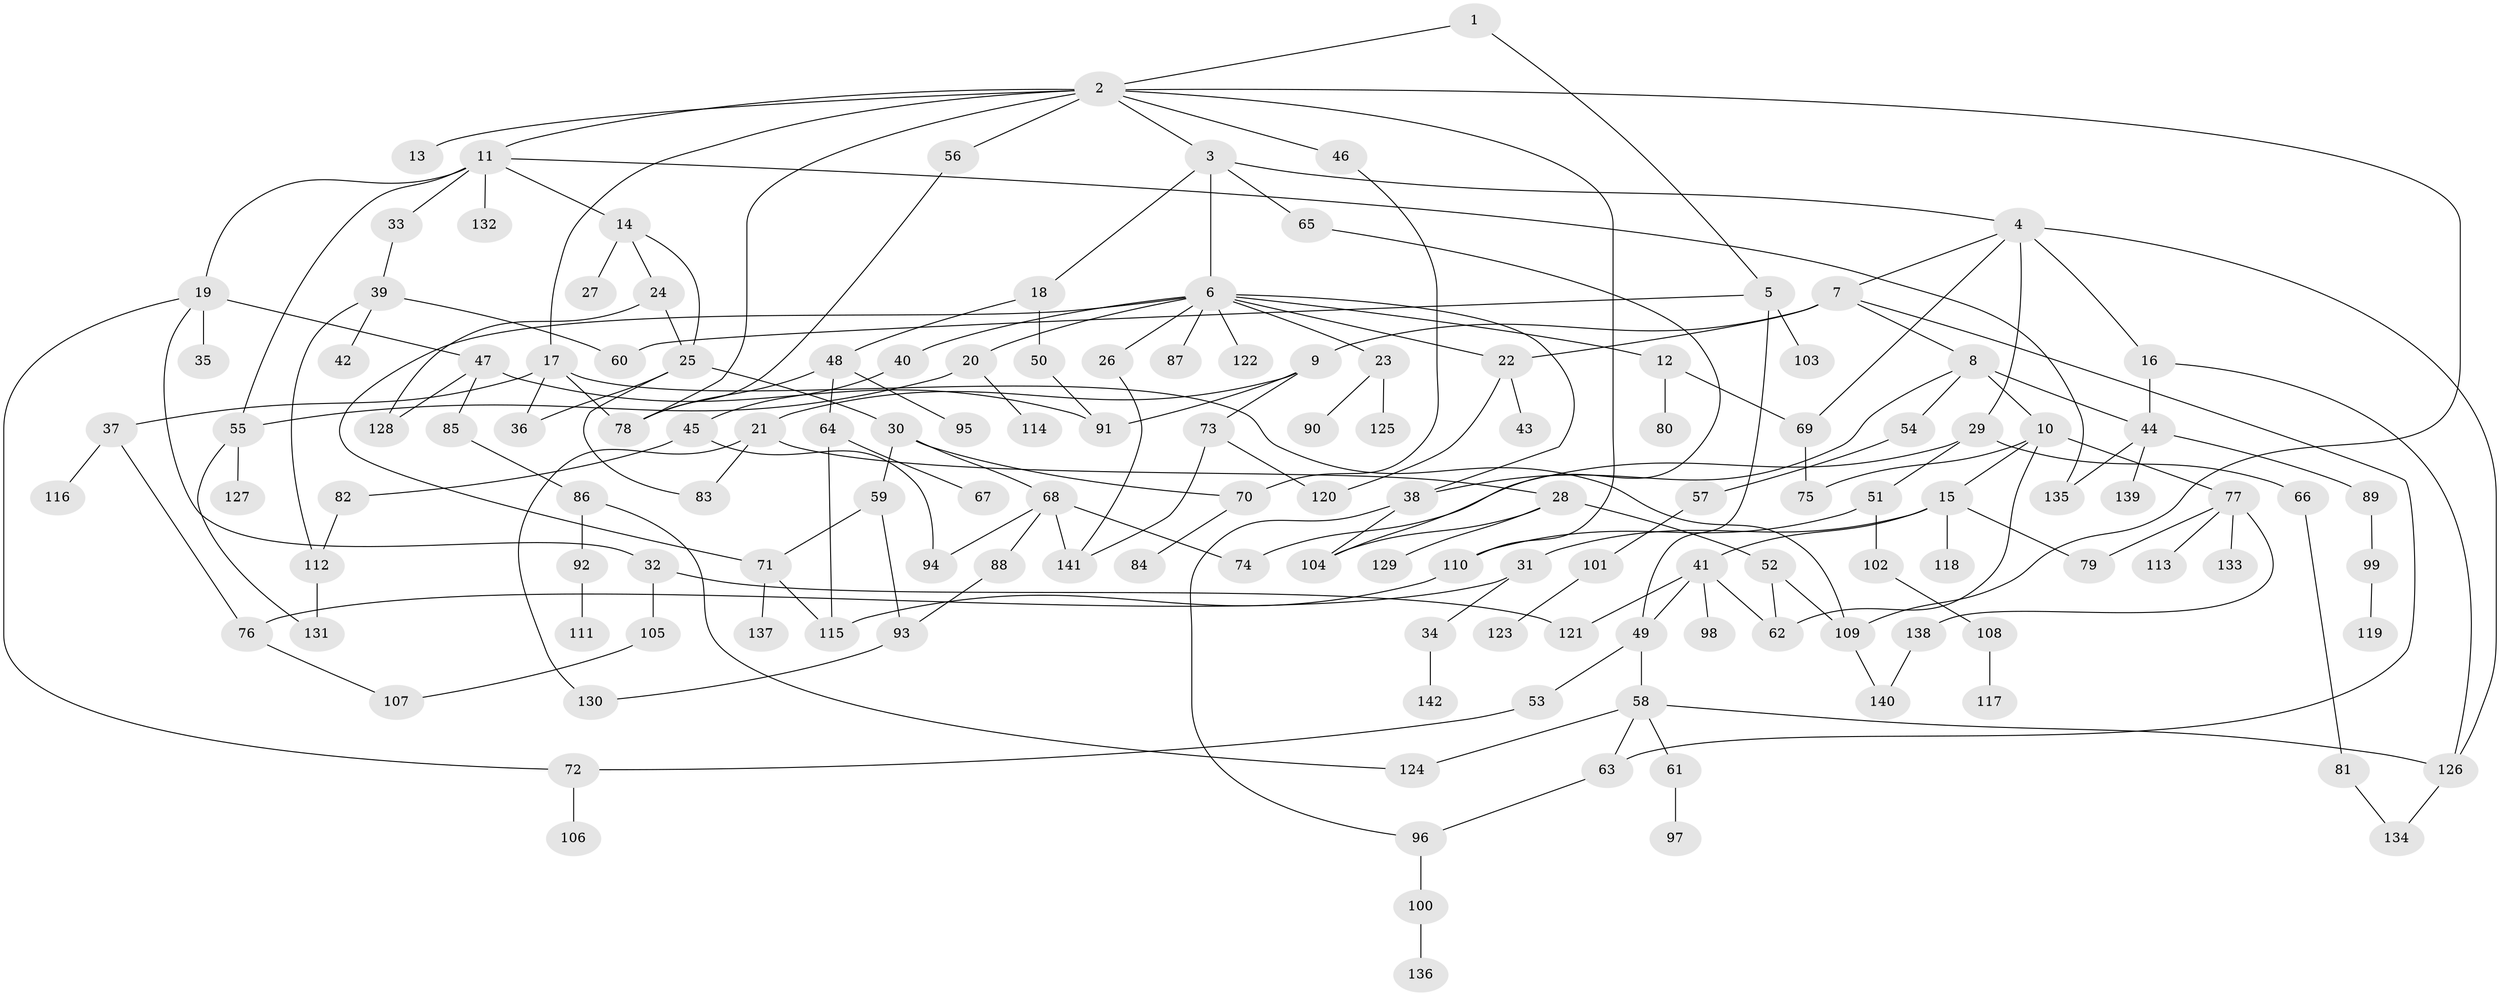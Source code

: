 // coarse degree distribution, {2: 0.30851063829787234, 15: 0.010638297872340425, 5: 0.10638297872340426, 6: 0.031914893617021274, 3: 0.13829787234042554, 11: 0.010638297872340425, 7: 0.02127659574468085, 1: 0.22340425531914893, 4: 0.14893617021276595}
// Generated by graph-tools (version 1.1) at 2025/51/02/27/25 19:51:37]
// undirected, 142 vertices, 191 edges
graph export_dot {
graph [start="1"]
  node [color=gray90,style=filled];
  1;
  2;
  3;
  4;
  5;
  6;
  7;
  8;
  9;
  10;
  11;
  12;
  13;
  14;
  15;
  16;
  17;
  18;
  19;
  20;
  21;
  22;
  23;
  24;
  25;
  26;
  27;
  28;
  29;
  30;
  31;
  32;
  33;
  34;
  35;
  36;
  37;
  38;
  39;
  40;
  41;
  42;
  43;
  44;
  45;
  46;
  47;
  48;
  49;
  50;
  51;
  52;
  53;
  54;
  55;
  56;
  57;
  58;
  59;
  60;
  61;
  62;
  63;
  64;
  65;
  66;
  67;
  68;
  69;
  70;
  71;
  72;
  73;
  74;
  75;
  76;
  77;
  78;
  79;
  80;
  81;
  82;
  83;
  84;
  85;
  86;
  87;
  88;
  89;
  90;
  91;
  92;
  93;
  94;
  95;
  96;
  97;
  98;
  99;
  100;
  101;
  102;
  103;
  104;
  105;
  106;
  107;
  108;
  109;
  110;
  111;
  112;
  113;
  114;
  115;
  116;
  117;
  118;
  119;
  120;
  121;
  122;
  123;
  124;
  125;
  126;
  127;
  128;
  129;
  130;
  131;
  132;
  133;
  134;
  135;
  136;
  137;
  138;
  139;
  140;
  141;
  142;
  1 -- 2;
  1 -- 5;
  2 -- 3;
  2 -- 11;
  2 -- 13;
  2 -- 17;
  2 -- 46;
  2 -- 56;
  2 -- 109;
  2 -- 78;
  2 -- 110;
  3 -- 4;
  3 -- 6;
  3 -- 18;
  3 -- 65;
  4 -- 7;
  4 -- 16;
  4 -- 29;
  4 -- 69;
  4 -- 126;
  5 -- 49;
  5 -- 103;
  5 -- 60;
  6 -- 12;
  6 -- 20;
  6 -- 22;
  6 -- 23;
  6 -- 26;
  6 -- 40;
  6 -- 87;
  6 -- 122;
  6 -- 38;
  6 -- 71;
  7 -- 8;
  7 -- 9;
  7 -- 63;
  7 -- 22;
  8 -- 10;
  8 -- 38;
  8 -- 44;
  8 -- 54;
  9 -- 21;
  9 -- 73;
  9 -- 91;
  10 -- 15;
  10 -- 75;
  10 -- 77;
  10 -- 62;
  11 -- 14;
  11 -- 19;
  11 -- 33;
  11 -- 55;
  11 -- 132;
  11 -- 135;
  12 -- 80;
  12 -- 69;
  14 -- 24;
  14 -- 25;
  14 -- 27;
  15 -- 31;
  15 -- 41;
  15 -- 79;
  15 -- 118;
  16 -- 126;
  16 -- 44;
  17 -- 36;
  17 -- 37;
  17 -- 78;
  17 -- 109;
  18 -- 48;
  18 -- 50;
  19 -- 32;
  19 -- 35;
  19 -- 47;
  19 -- 72;
  20 -- 114;
  20 -- 55;
  21 -- 28;
  21 -- 130;
  21 -- 83;
  22 -- 43;
  22 -- 120;
  23 -- 90;
  23 -- 125;
  24 -- 128;
  24 -- 25;
  25 -- 30;
  25 -- 83;
  25 -- 36;
  26 -- 141;
  28 -- 52;
  28 -- 129;
  28 -- 104;
  29 -- 51;
  29 -- 66;
  29 -- 74;
  30 -- 59;
  30 -- 68;
  30 -- 70;
  31 -- 34;
  31 -- 76;
  32 -- 105;
  32 -- 121;
  33 -- 39;
  34 -- 142;
  37 -- 116;
  37 -- 76;
  38 -- 96;
  38 -- 104;
  39 -- 42;
  39 -- 60;
  39 -- 112;
  40 -- 45;
  41 -- 98;
  41 -- 121;
  41 -- 62;
  41 -- 49;
  44 -- 89;
  44 -- 135;
  44 -- 139;
  45 -- 82;
  45 -- 94;
  46 -- 70;
  47 -- 85;
  47 -- 91;
  47 -- 128;
  48 -- 64;
  48 -- 95;
  48 -- 78;
  49 -- 53;
  49 -- 58;
  50 -- 91;
  51 -- 102;
  51 -- 110;
  52 -- 62;
  52 -- 109;
  53 -- 72;
  54 -- 57;
  55 -- 127;
  55 -- 131;
  56 -- 78;
  57 -- 101;
  58 -- 61;
  58 -- 63;
  58 -- 124;
  58 -- 126;
  59 -- 71;
  59 -- 93;
  61 -- 97;
  63 -- 96;
  64 -- 67;
  64 -- 115;
  65 -- 104;
  66 -- 81;
  68 -- 74;
  68 -- 88;
  68 -- 94;
  68 -- 141;
  69 -- 75;
  70 -- 84;
  71 -- 115;
  71 -- 137;
  72 -- 106;
  73 -- 120;
  73 -- 141;
  76 -- 107;
  77 -- 113;
  77 -- 133;
  77 -- 138;
  77 -- 79;
  81 -- 134;
  82 -- 112;
  85 -- 86;
  86 -- 92;
  86 -- 124;
  88 -- 93;
  89 -- 99;
  92 -- 111;
  93 -- 130;
  96 -- 100;
  99 -- 119;
  100 -- 136;
  101 -- 123;
  102 -- 108;
  105 -- 107;
  108 -- 117;
  109 -- 140;
  110 -- 115;
  112 -- 131;
  126 -- 134;
  138 -- 140;
}
